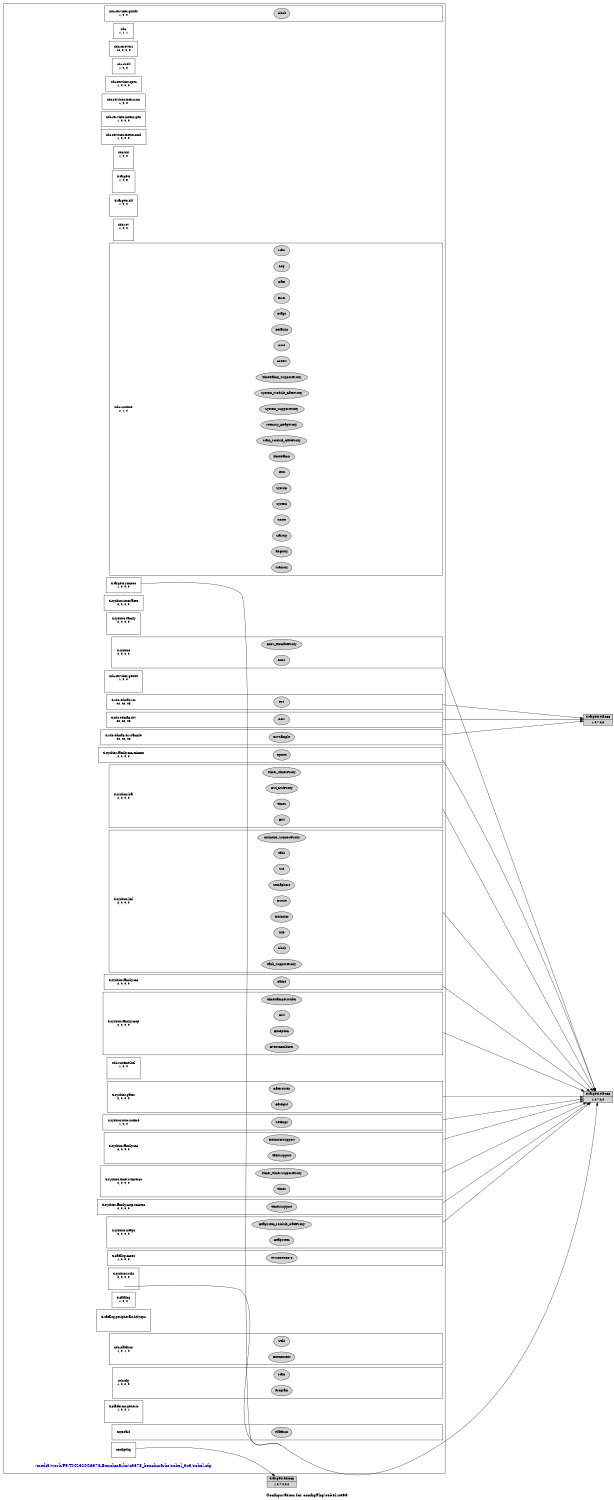 digraph configuration {
    size="7.5,10";
    rankdir=LR;
    ranksep=".50 equally";
    concentrate=true;
    compound=true;
    label="\nConfiguration for configPkg/sobel.xe66"
  node [font=Helvetica, fontsize=14, fontcolor=black];  subgraph cluster0 {label=""; __cfg [label="/media/work/F5/TMS320C6678-Benchmarks/c6678_benchmarks/sobel_3x3/sobel.cfg", color=white, fontcolor=blue];
    node [font=Helvetica, fontsize=10];    subgraph cluster1 {
        label="";
        xdc_services_global__top [shape=box,label="xdc.services.global\n1, 0, 0", color=white];
        xdc_services_global__bot [shape=point,label="", style=invis];
        xdc_services_global_Clock [style=filled,fillcolor=lightgray, label="Clock"];
        xdc_services_global__top -> xdc_services_global_Clock[style=invis];
        xdc_services_global_Clock -> xdc_services_global__bot[style=invis];
    }
    subgraph cluster2 {
        label="";
        xdc__top [shape=box,label="xdc\n1, 1, 1", color=white];
    }
    subgraph cluster3 {
        label="";
        xdc_corevers__top [shape=box,label="xdc.corevers\n16, 0, 2, 0", color=white];
    }
    subgraph cluster4 {
        label="";
        xdc_shelf__top [shape=box,label="xdc.shelf\n1, 0, 0", color=white];
    }
    subgraph cluster5 {
        label="";
        xdc_services_spec__top [shape=box,label="xdc.services.spec\n1, 0, 0, 0", color=white];
    }
    subgraph cluster6 {
        label="";
        xdc_services_intern_xsr__top [shape=box,label="xdc.services.intern.xsr\n1, 0, 0", color=white];
    }
    subgraph cluster7 {
        label="";
        xdc_services_intern_gen__top [shape=box,label="xdc.services.intern.gen\n1, 0, 0, 0", color=white];
    }
    subgraph cluster8 {
        label="";
        xdc_services_intern_cmd__top [shape=box,label="xdc.services.intern.cmd\n1, 0, 0, 0", color=white];
    }
    subgraph cluster9 {
        label="";
        xdc_bld__top [shape=box,label="xdc.bld\n1, 0, 2", color=white];
        xdc_bld__bot [shape=point,label="", style=invis];
    }
    subgraph cluster10 {
        label="";
        ti_targets__top [shape=box,label="ti.targets\n1, 0, 3", color=white];
        ti_targets__bot [shape=point,label="", style=invis];
    }
    subgraph cluster11 {
        label="";
        ti_targets_elf__top [shape=box,label="ti.targets.elf\n1, 0, 0", color=white];
        ti_targets_elf__bot [shape=point,label="", style=invis];
    }
    subgraph cluster12 {
        label="";
        xdc_rov__top [shape=box,label="xdc.rov\n1, 0, 0", color=white];
        xdc_rov__bot [shape=point,label="", style=invis];
    }
    subgraph cluster13 {
        label="";
        xdc_runtime__top [shape=box,label="xdc.runtime\n2, 1, 0", color=white];
        xdc_runtime__bot [shape=point,label="", style=invis];
        xdc_runtime_Assert [style=filled,fillcolor=lightgray, label="Assert"];
        xdc_runtime__top -> xdc_runtime_Assert[style=invis];
        xdc_runtime_Assert -> xdc_runtime__bot[style=invis];
        xdc_runtime_Core [style=filled,fillcolor=lightgray, label="Core"];
        xdc_runtime__top -> xdc_runtime_Core[style=invis];
        xdc_runtime_Core -> xdc_runtime__bot[style=invis];
        xdc_runtime_Defaults [style=filled,fillcolor=lightgray, label="Defaults"];
        xdc_runtime__top -> xdc_runtime_Defaults[style=invis];
        xdc_runtime_Defaults -> xdc_runtime__bot[style=invis];
        xdc_runtime_Diags [style=filled,fillcolor=lightgray, label="Diags"];
        xdc_runtime__top -> xdc_runtime_Diags[style=invis];
        xdc_runtime_Diags -> xdc_runtime__bot[style=invis];
        xdc_runtime_Error [style=filled,fillcolor=lightgray, label="Error"];
        xdc_runtime__top -> xdc_runtime_Error[style=invis];
        xdc_runtime_Error -> xdc_runtime__bot[style=invis];
        xdc_runtime_Gate [style=filled,fillcolor=lightgray, label="Gate"];
        xdc_runtime__top -> xdc_runtime_Gate[style=invis];
        xdc_runtime_Gate -> xdc_runtime__bot[style=invis];
        xdc_runtime_Log [style=filled,fillcolor=lightgray, label="Log"];
        xdc_runtime__top -> xdc_runtime_Log[style=invis];
        xdc_runtime_Log -> xdc_runtime__bot[style=invis];
        xdc_runtime_Main [style=filled,fillcolor=lightgray, label="Main"];
        xdc_runtime__top -> xdc_runtime_Main[style=invis];
        xdc_runtime_Main -> xdc_runtime__bot[style=invis];
        xdc_runtime_Memory [style=filled,fillcolor=lightgray, label="Memory"];
        xdc_runtime__top -> xdc_runtime_Memory[style=invis];
        xdc_runtime_Memory -> xdc_runtime__bot[style=invis];
        xdc_runtime_Registry [style=filled,fillcolor=lightgray, label="Registry"];
        xdc_runtime__top -> xdc_runtime_Registry[style=invis];
        xdc_runtime_Registry -> xdc_runtime__bot[style=invis];
        xdc_runtime_Startup [style=filled,fillcolor=lightgray, label="Startup"];
        xdc_runtime__top -> xdc_runtime_Startup[style=invis];
        xdc_runtime_Startup -> xdc_runtime__bot[style=invis];
        xdc_runtime_Reset [style=filled,fillcolor=lightgray, label="Reset"];
        xdc_runtime__top -> xdc_runtime_Reset[style=invis];
        xdc_runtime_Reset -> xdc_runtime__bot[style=invis];
        xdc_runtime_System [style=filled,fillcolor=lightgray, label="System"];
        xdc_runtime__top -> xdc_runtime_System[style=invis];
        xdc_runtime_System -> xdc_runtime__bot[style=invis];
        xdc_runtime_SysMin [style=filled,fillcolor=lightgray, label="SysMin"];
        xdc_runtime__top -> xdc_runtime_SysMin[style=invis];
        xdc_runtime_SysMin -> xdc_runtime__bot[style=invis];
        xdc_runtime_Text [style=filled,fillcolor=lightgray, label="Text"];
        xdc_runtime__top -> xdc_runtime_Text[style=invis];
        xdc_runtime_Text -> xdc_runtime__bot[style=invis];
        xdc_runtime_Timestamp [style=filled,fillcolor=lightgray, label="Timestamp"];
        xdc_runtime__top -> xdc_runtime_Timestamp[style=invis];
        xdc_runtime_Timestamp -> xdc_runtime__bot[style=invis];
        xdc_runtime_Main_Module_GateProxy [style=filled,fillcolor=lightgray, label="Main_Module_GateProxy"];
        xdc_runtime__top -> xdc_runtime_Main_Module_GateProxy[style=invis];
        xdc_runtime_Main_Module_GateProxy -> xdc_runtime__bot[style=invis];
        xdc_runtime_Memory_HeapProxy [style=filled,fillcolor=lightgray, label="Memory_HeapProxy"];
        xdc_runtime__top -> xdc_runtime_Memory_HeapProxy[style=invis];
        xdc_runtime_Memory_HeapProxy -> xdc_runtime__bot[style=invis];
        xdc_runtime_System_SupportProxy [style=filled,fillcolor=lightgray, label="System_SupportProxy"];
        xdc_runtime__top -> xdc_runtime_System_SupportProxy[style=invis];
        xdc_runtime_System_SupportProxy -> xdc_runtime__bot[style=invis];
        xdc_runtime_System_Module_GateProxy [style=filled,fillcolor=lightgray, label="System_Module_GateProxy"];
        xdc_runtime__top -> xdc_runtime_System_Module_GateProxy[style=invis];
        xdc_runtime_System_Module_GateProxy -> xdc_runtime__bot[style=invis];
        xdc_runtime_Timestamp_SupportProxy [style=filled,fillcolor=lightgray, label="Timestamp_SupportProxy"];
        xdc_runtime__top -> xdc_runtime_Timestamp_SupportProxy[style=invis];
        xdc_runtime_Timestamp_SupportProxy -> xdc_runtime__bot[style=invis];
    }
    subgraph cluster14 {
        label="";
        ti_targets_rts6000__top [shape=box,label="ti.targets.rts6000\n1, 0, 0, 0", color=white];
    }
    subgraph cluster15 {
        label="";
        ti_sysbios_interfaces__top [shape=box,label="ti.sysbios.interfaces\n2, 0, 0, 0", color=white];
    }
    subgraph cluster16 {
        label="";
        ti_sysbios_family__top [shape=box,label="ti.sysbios.family\n2, 0, 0, 0", color=white];
        ti_sysbios_family__bot [shape=point,label="", style=invis];
    }
    subgraph cluster17 {
        label="";
        ti_sysbios__top [shape=box,label="ti.sysbios\n2, 0, 0, 0", color=white];
        ti_sysbios__bot [shape=point,label="", style=invis];
        ti_sysbios_BIOS [style=filled,fillcolor=lightgray, label="BIOS"];
        ti_sysbios__top -> ti_sysbios_BIOS[style=invis];
        ti_sysbios_BIOS -> ti_sysbios__bot[style=invis];
        ti_sysbios_BIOS_RtsGateProxy [style=filled,fillcolor=lightgray, label="BIOS_RtsGateProxy"];
        ti_sysbios__top -> ti_sysbios_BIOS_RtsGateProxy[style=invis];
        ti_sysbios_BIOS_RtsGateProxy -> ti_sysbios__bot[style=invis];
    }
    subgraph cluster18 {
        label="";
        xdc_services_getset__top [shape=box,label="xdc.services.getset\n1, 0, 0", color=white];
        xdc_services_getset__bot [shape=point,label="", style=invis];
    }
    subgraph cluster19 {
        label="";
        ti_sdo_edma3_rm__top [shape=box,label="ti.sdo.edma3.rm\n02, 02, 05", color=white];
        ti_sdo_edma3_rm__bot [shape=point,label="", style=invis];
        ti_sdo_edma3_rm_RM [style=filled,fillcolor=lightgray, label="RM"];
        ti_sdo_edma3_rm__top -> ti_sdo_edma3_rm_RM[style=invis];
        ti_sdo_edma3_rm_RM -> ti_sdo_edma3_rm__bot[style=invis];
    }
    subgraph cluster20 {
        label="";
        ti_sdo_edma3_drv__top [shape=box,label="ti.sdo.edma3.drv\n02, 02, 05", color=white];
        ti_sdo_edma3_drv__bot [shape=point,label="", style=invis];
        ti_sdo_edma3_drv_DRV [style=filled,fillcolor=lightgray, label="DRV"];
        ti_sdo_edma3_drv__top -> ti_sdo_edma3_drv_DRV[style=invis];
        ti_sdo_edma3_drv_DRV -> ti_sdo_edma3_drv__bot[style=invis];
    }
    subgraph cluster21 {
        label="";
        ti_sysbios_hal__top [shape=box,label="ti.sysbios.hal\n2, 0, 0, 0", color=white];
        ti_sysbios_hal__bot [shape=point,label="", style=invis];
        ti_sysbios_hal_Hwi [style=filled,fillcolor=lightgray, label="Hwi"];
        ti_sysbios_hal__top -> ti_sysbios_hal_Hwi[style=invis];
        ti_sysbios_hal_Hwi -> ti_sysbios_hal__bot[style=invis];
        ti_sysbios_hal_Timer [style=filled,fillcolor=lightgray, label="Timer"];
        ti_sysbios_hal__top -> ti_sysbios_hal_Timer[style=invis];
        ti_sysbios_hal_Timer -> ti_sysbios_hal__bot[style=invis];
        ti_sysbios_hal_Hwi_HwiProxy [style=filled,fillcolor=lightgray, label="Hwi_HwiProxy"];
        ti_sysbios_hal__top -> ti_sysbios_hal_Hwi_HwiProxy[style=invis];
        ti_sysbios_hal_Hwi_HwiProxy -> ti_sysbios_hal__bot[style=invis];
        ti_sysbios_hal_Timer_TimerProxy [style=filled,fillcolor=lightgray, label="Timer_TimerProxy"];
        ti_sysbios_hal__top -> ti_sysbios_hal_Timer_TimerProxy[style=invis];
        ti_sysbios_hal_Timer_TimerProxy -> ti_sysbios_hal__bot[style=invis];
    }
    subgraph cluster22 {
        label="";
        ti_sysbios_knl__top [shape=box,label="ti.sysbios.knl\n2, 0, 0, 0", color=white];
        ti_sysbios_knl__bot [shape=point,label="", style=invis];
        ti_sysbios_knl_Clock [style=filled,fillcolor=lightgray, label="Clock"];
        ti_sysbios_knl__top -> ti_sysbios_knl_Clock[style=invis];
        ti_sysbios_knl_Clock -> ti_sysbios_knl__bot[style=invis];
        ti_sysbios_knl_Idle [style=filled,fillcolor=lightgray, label="Idle"];
        ti_sysbios_knl__top -> ti_sysbios_knl_Idle[style=invis];
        ti_sysbios_knl_Idle -> ti_sysbios_knl__bot[style=invis];
        ti_sysbios_knl_Intrinsics [style=filled,fillcolor=lightgray, label="Intrinsics"];
        ti_sysbios_knl__top -> ti_sysbios_knl_Intrinsics[style=invis];
        ti_sysbios_knl_Intrinsics -> ti_sysbios_knl__bot[style=invis];
        ti_sysbios_knl_Queue [style=filled,fillcolor=lightgray, label="Queue"];
        ti_sysbios_knl__top -> ti_sysbios_knl_Queue[style=invis];
        ti_sysbios_knl_Queue -> ti_sysbios_knl__bot[style=invis];
        ti_sysbios_knl_Semaphore [style=filled,fillcolor=lightgray, label="Semaphore"];
        ti_sysbios_knl__top -> ti_sysbios_knl_Semaphore[style=invis];
        ti_sysbios_knl_Semaphore -> ti_sysbios_knl__bot[style=invis];
        ti_sysbios_knl_Swi [style=filled,fillcolor=lightgray, label="Swi"];
        ti_sysbios_knl__top -> ti_sysbios_knl_Swi[style=invis];
        ti_sysbios_knl_Swi -> ti_sysbios_knl__bot[style=invis];
        ti_sysbios_knl_Task [style=filled,fillcolor=lightgray, label="Task"];
        ti_sysbios_knl__top -> ti_sysbios_knl_Task[style=invis];
        ti_sysbios_knl_Task -> ti_sysbios_knl__bot[style=invis];
        ti_sysbios_knl_Intrinsics_SupportProxy [style=filled,fillcolor=lightgray, label="Intrinsics_SupportProxy"];
        ti_sysbios_knl__top -> ti_sysbios_knl_Intrinsics_SupportProxy[style=invis];
        ti_sysbios_knl_Intrinsics_SupportProxy -> ti_sysbios_knl__bot[style=invis];
        ti_sysbios_knl_Task_SupportProxy [style=filled,fillcolor=lightgray, label="Task_SupportProxy"];
        ti_sysbios_knl__top -> ti_sysbios_knl_Task_SupportProxy[style=invis];
        ti_sysbios_knl_Task_SupportProxy -> ti_sysbios_knl__bot[style=invis];
    }
    subgraph cluster23 {
        label="";
        ti_sdo_edma3_drv_sample__top [shape=box,label="ti.sdo.edma3.drv.sample\n02, 02, 05", color=white];
        ti_sdo_edma3_drv_sample__bot [shape=point,label="", style=invis];
        ti_sdo_edma3_drv_sample_DrvSample [style=filled,fillcolor=lightgray, label="DrvSample"];
        ti_sdo_edma3_drv_sample__top -> ti_sdo_edma3_drv_sample_DrvSample[style=invis];
        ti_sdo_edma3_drv_sample_DrvSample -> ti_sdo_edma3_drv_sample__bot[style=invis];
    }
    subgraph cluster24 {
        label="";
        ti_sysbios_family_c66__top [shape=box,label="ti.sysbios.family.c66\n2, 0, 0, 0", color=white];
        ti_sysbios_family_c66__bot [shape=point,label="", style=invis];
        ti_sysbios_family_c66_Cache [style=filled,fillcolor=lightgray, label="Cache"];
        ti_sysbios_family_c66__top -> ti_sysbios_family_c66_Cache[style=invis];
        ti_sysbios_family_c66_Cache -> ti_sysbios_family_c66__bot[style=invis];
    }
    subgraph cluster25 {
        label="";
        ti_sysbios_family_c64p__top [shape=box,label="ti.sysbios.family.c64p\n2, 0, 0, 0", color=white];
        ti_sysbios_family_c64p__bot [shape=point,label="", style=invis];
        ti_sysbios_family_c64p_EventCombiner [style=filled,fillcolor=lightgray, label="EventCombiner"];
        ti_sysbios_family_c64p__top -> ti_sysbios_family_c64p_EventCombiner[style=invis];
        ti_sysbios_family_c64p_EventCombiner -> ti_sysbios_family_c64p__bot[style=invis];
        ti_sysbios_family_c64p_Exception [style=filled,fillcolor=lightgray, label="Exception"];
        ti_sysbios_family_c64p__top -> ti_sysbios_family_c64p_Exception[style=invis];
        ti_sysbios_family_c64p_Exception -> ti_sysbios_family_c64p__bot[style=invis];
        ti_sysbios_family_c64p_Hwi [style=filled,fillcolor=lightgray, label="Hwi"];
        ti_sysbios_family_c64p__top -> ti_sysbios_family_c64p_Hwi[style=invis];
        ti_sysbios_family_c64p_Hwi -> ti_sysbios_family_c64p__bot[style=invis];
        ti_sysbios_family_c64p_TimestampProvider [style=filled,fillcolor=lightgray, label="TimestampProvider"];
        ti_sysbios_family_c64p__top -> ti_sysbios_family_c64p_TimestampProvider[style=invis];
        ti_sysbios_family_c64p_TimestampProvider -> ti_sysbios_family_c64p__bot[style=invis];
    }
    subgraph cluster26 {
        label="";
        ti_sysbios_family_c66_tci66xx__top [shape=box,label="ti.sysbios.family.c66.tci66xx\n2, 0, 0, 0", color=white];
        ti_sysbios_family_c66_tci66xx__bot [shape=point,label="", style=invis];
        ti_sysbios_family_c66_tci66xx_CpIntc [style=filled,fillcolor=lightgray, label="CpIntc"];
        ti_sysbios_family_c66_tci66xx__top -> ti_sysbios_family_c66_tci66xx_CpIntc[style=invis];
        ti_sysbios_family_c66_tci66xx_CpIntc -> ti_sysbios_family_c66_tci66xx__bot[style=invis];
    }
    subgraph cluster27 {
        label="";
        xdc_runtime_knl__top [shape=box,label="xdc.runtime.knl\n1, 0, 0", color=white];
        xdc_runtime_knl__bot [shape=point,label="", style=invis];
    }
    subgraph cluster28 {
        label="";
        ti_sysbios_gates__top [shape=box,label="ti.sysbios.gates\n2, 0, 0, 0", color=white];
        ti_sysbios_gates__bot [shape=point,label="", style=invis];
        ti_sysbios_gates_GateHwi [style=filled,fillcolor=lightgray, label="GateHwi"];
        ti_sysbios_gates__top -> ti_sysbios_gates_GateHwi[style=invis];
        ti_sysbios_gates_GateHwi -> ti_sysbios_gates__bot[style=invis];
        ti_sysbios_gates_GateMutex [style=filled,fillcolor=lightgray, label="GateMutex"];
        ti_sysbios_gates__top -> ti_sysbios_gates_GateMutex[style=invis];
        ti_sysbios_gates_GateMutex -> ti_sysbios_gates__bot[style=invis];
    }
    subgraph cluster29 {
        label="";
        ti_sysbios_xdcruntime__top [shape=box,label="ti.sysbios.xdcruntime\n1, 0, 0", color=white];
        ti_sysbios_xdcruntime__bot [shape=point,label="", style=invis];
        ti_sysbios_xdcruntime_Settings [style=filled,fillcolor=lightgray, label="Settings"];
        ti_sysbios_xdcruntime__top -> ti_sysbios_xdcruntime_Settings[style=invis];
        ti_sysbios_xdcruntime_Settings -> ti_sysbios_xdcruntime__bot[style=invis];
    }
    subgraph cluster30 {
        label="";
        ti_sysbios_family_c62__top [shape=box,label="ti.sysbios.family.c62\n2, 0, 0, 0", color=white];
        ti_sysbios_family_c62__bot [shape=point,label="", style=invis];
        ti_sysbios_family_c62_TaskSupport [style=filled,fillcolor=lightgray, label="TaskSupport"];
        ti_sysbios_family_c62__top -> ti_sysbios_family_c62_TaskSupport[style=invis];
        ti_sysbios_family_c62_TaskSupport -> ti_sysbios_family_c62__bot[style=invis];
        ti_sysbios_family_c62_IntrinsicsSupport [style=filled,fillcolor=lightgray, label="IntrinsicsSupport"];
        ti_sysbios_family_c62__top -> ti_sysbios_family_c62_IntrinsicsSupport[style=invis];
        ti_sysbios_family_c62_IntrinsicsSupport -> ti_sysbios_family_c62__bot[style=invis];
    }
    subgraph cluster31 {
        label="";
        ti_sysbios_timers_timer64__top [shape=box,label="ti.sysbios.timers.timer64\n2, 0, 0, 0", color=white];
        ti_sysbios_timers_timer64__bot [shape=point,label="", style=invis];
        ti_sysbios_timers_timer64_Timer [style=filled,fillcolor=lightgray, label="Timer"];
        ti_sysbios_timers_timer64__top -> ti_sysbios_timers_timer64_Timer[style=invis];
        ti_sysbios_timers_timer64_Timer -> ti_sysbios_timers_timer64__bot[style=invis];
        ti_sysbios_timers_timer64_Timer_TimerSupportProxy [style=filled,fillcolor=lightgray, label="Timer_TimerSupportProxy"];
        ti_sysbios_timers_timer64__top -> ti_sysbios_timers_timer64_Timer_TimerSupportProxy[style=invis];
        ti_sysbios_timers_timer64_Timer_TimerSupportProxy -> ti_sysbios_timers_timer64__bot[style=invis];
    }
    subgraph cluster32 {
        label="";
        ti_sysbios_family_c64p_tci6488__top [shape=box,label="ti.sysbios.family.c64p.tci6488\n2, 0, 0, 0", color=white];
        ti_sysbios_family_c64p_tci6488__bot [shape=point,label="", style=invis];
        ti_sysbios_family_c64p_tci6488_TimerSupport [style=filled,fillcolor=lightgray, label="TimerSupport"];
        ti_sysbios_family_c64p_tci6488__top -> ti_sysbios_family_c64p_tci6488_TimerSupport[style=invis];
        ti_sysbios_family_c64p_tci6488_TimerSupport -> ti_sysbios_family_c64p_tci6488__bot[style=invis];
    }
    subgraph cluster33 {
        label="";
        ti_sysbios_heaps__top [shape=box,label="ti.sysbios.heaps\n2, 0, 0, 0", color=white];
        ti_sysbios_heaps__bot [shape=point,label="", style=invis];
        ti_sysbios_heaps_HeapMem [style=filled,fillcolor=lightgray, label="HeapMem"];
        ti_sysbios_heaps__top -> ti_sysbios_heaps_HeapMem[style=invis];
        ti_sysbios_heaps_HeapMem -> ti_sysbios_heaps__bot[style=invis];
        ti_sysbios_heaps_HeapMem_Module_GateProxy [style=filled,fillcolor=lightgray, label="HeapMem_Module_GateProxy"];
        ti_sysbios_heaps__top -> ti_sysbios_heaps_HeapMem_Module_GateProxy[style=invis];
        ti_sysbios_heaps_HeapMem_Module_GateProxy -> ti_sysbios_heaps__bot[style=invis];
    }
    subgraph cluster34 {
        label="";
        ti_sysbios_utils__top [shape=box,label="ti.sysbios.utils\n2, 0, 0, 0", color=white];
        ti_sysbios_utils__bot [shape=point,label="", style=invis];
    }
    subgraph cluster35 {
        label="";
        ti_catalog_c6000__top [shape=box,label="ti.catalog.c6000\n1, 0, 0, 0", color=white];
        ti_catalog_c6000__bot [shape=point,label="", style=invis];
        ti_catalog_c6000_TMS320C6678 [style=filled,fillcolor=lightgray, label="TMS320C6678"];
        ti_catalog_c6000__top -> ti_catalog_c6000_TMS320C6678[style=invis];
        ti_catalog_c6000_TMS320C6678 -> ti_catalog_c6000__bot[style=invis];
    }
    subgraph cluster36 {
        label="";
        ti_catalog__top [shape=box,label="ti.catalog\n1, 0, 0", color=white];
    }
    subgraph cluster37 {
        label="";
        ti_catalog_peripherals_hdvicp2__top [shape=box,label="ti.catalog.peripherals.hdvicp2\n", color=white];
        ti_catalog_peripherals_hdvicp2__bot [shape=point,label="", style=invis];
    }
    subgraph cluster38 {
        label="";
        xdc_platform__top [shape=box,label="xdc.platform\n1, 0, 1, 0", color=white];
        xdc_platform__bot [shape=point,label="", style=invis];
        xdc_platform_ExeContext [style=filled,fillcolor=lightgray, label="ExeContext"];
        xdc_platform__top -> xdc_platform_ExeContext[style=invis];
        xdc_platform_ExeContext -> xdc_platform__bot[style=invis];
        xdc_platform_Utils [style=filled,fillcolor=lightgray, label="Utils"];
        xdc_platform__top -> xdc_platform_Utils[style=invis];
        xdc_platform_Utils -> xdc_platform__bot[style=invis];
    }
    subgraph cluster39 {
        label="";
        xdc_cfg__top [shape=box,label="xdc.cfg\n1, 0, 2, 0", color=white];
        xdc_cfg__bot [shape=point,label="", style=invis];
        xdc_cfg_Program [style=filled,fillcolor=lightgray, label="Program"];
        xdc_cfg__top -> xdc_cfg_Program[style=invis];
        xdc_cfg_Program -> xdc_cfg__bot[style=invis];
        xdc_cfg_Main [style=filled,fillcolor=lightgray, label="Main"];
        xdc_cfg__top -> xdc_cfg_Main[style=invis];
        xdc_cfg_Main -> xdc_cfg__bot[style=invis];
    }
    subgraph cluster40 {
        label="";
        ti_platforms_generic__top [shape=box,label="ti.platforms.generic\n1, 0, 0, 1", color=white];
        ti_platforms_generic__bot [shape=point,label="", style=invis];
    }
    subgraph cluster41 {
        label="";
        myBoard__top [shape=box,label="myBoard\n", color=white];
        myBoard__bot [shape=point,label="", style=invis];
        myBoard_Platform [style=filled,fillcolor=lightgray, label="Platform"];
        myBoard__top -> myBoard_Platform[style=invis];
        myBoard_Platform -> myBoard__bot[style=invis];
    }
    subgraph cluster42 {
        label="";
        configPkg__top [shape=box,label="configPkg\n", color=white];
    }
  }
  node [font=Helvetica, fontsize=10];
    ti_targets_elf_C66__1_0_7__2_0 [shape=record,label="ti.targets.elf.C66|1,0,7.2,0",style=filled, fillcolor=lightgrey];
    ti_targets_rts6000__top -> ti_targets_elf_C66__1_0_7__2_0 [ltail=cluster14];
    ti_targets_elf_C66__1_0_7__2_0 [shape=record,label="ti.targets.elf.C66|1,0,7.2,0",style=filled, fillcolor=lightgrey];
    ti_sysbios__bot -> ti_targets_elf_C66__1_0_7__2_0 [ltail=cluster17];
    ti_targets_elf_C66__1_0_7__2_3 [shape=record,label="ti.targets.elf.C66|1,0,7.2,3",style=filled, fillcolor=lightgrey];
    ti_sdo_edma3_rm__bot -> ti_targets_elf_C66__1_0_7__2_3 [ltail=cluster19];
    ti_targets_elf_C66__1_0_7__2_3 [shape=record,label="ti.targets.elf.C66|1,0,7.2,3",style=filled, fillcolor=lightgrey];
    ti_sdo_edma3_drv__bot -> ti_targets_elf_C66__1_0_7__2_3 [ltail=cluster20];
    ti_targets_elf_C66__1_0_7__2_0 [shape=record,label="ti.targets.elf.C66|1,0,7.2,0",style=filled, fillcolor=lightgrey];
    ti_sysbios_hal__bot -> ti_targets_elf_C66__1_0_7__2_0 [ltail=cluster21];
    ti_targets_elf_C66__1_0_7__2_0 [shape=record,label="ti.targets.elf.C66|1,0,7.2,0",style=filled, fillcolor=lightgrey];
    ti_sysbios_knl__bot -> ti_targets_elf_C66__1_0_7__2_0 [ltail=cluster22];
    ti_targets_elf_C66__1_0_7__2_3 [shape=record,label="ti.targets.elf.C66|1,0,7.2,3",style=filled, fillcolor=lightgrey];
    ti_sdo_edma3_drv_sample__bot -> ti_targets_elf_C66__1_0_7__2_3 [ltail=cluster23];
    ti_targets_elf_C66__1_0_7__2_0 [shape=record,label="ti.targets.elf.C66|1,0,7.2,0",style=filled, fillcolor=lightgrey];
    ti_sysbios_family_c66__bot -> ti_targets_elf_C66__1_0_7__2_0 [ltail=cluster24];
    ti_targets_elf_C66__1_0_7__2_0 [shape=record,label="ti.targets.elf.C66|1,0,7.2,0",style=filled, fillcolor=lightgrey];
    ti_sysbios_family_c64p__bot -> ti_targets_elf_C66__1_0_7__2_0 [ltail=cluster25];
    ti_targets_elf_C66__1_0_7__2_0 [shape=record,label="ti.targets.elf.C66|1,0,7.2,0",style=filled, fillcolor=lightgrey];
    ti_sysbios_family_c66_tci66xx__bot -> ti_targets_elf_C66__1_0_7__2_0 [ltail=cluster26];
    ti_targets_elf_C66__1_0_7__2_0 [shape=record,label="ti.targets.elf.C66|1,0,7.2,0",style=filled, fillcolor=lightgrey];
    ti_sysbios_gates__bot -> ti_targets_elf_C66__1_0_7__2_0 [ltail=cluster28];
    ti_targets_elf_C66__1_0_7__2_0 [shape=record,label="ti.targets.elf.C66|1,0,7.2,0",style=filled, fillcolor=lightgrey];
    ti_sysbios_xdcruntime__bot -> ti_targets_elf_C66__1_0_7__2_0 [ltail=cluster29];
    ti_targets_elf_C66__1_0_7__2_0 [shape=record,label="ti.targets.elf.C66|1,0,7.2,0",style=filled, fillcolor=lightgrey];
    ti_sysbios_family_c62__bot -> ti_targets_elf_C66__1_0_7__2_0 [ltail=cluster30];
    ti_targets_elf_C66__1_0_7__2_0 [shape=record,label="ti.targets.elf.C66|1,0,7.2,0",style=filled, fillcolor=lightgrey];
    ti_sysbios_timers_timer64__bot -> ti_targets_elf_C66__1_0_7__2_0 [ltail=cluster31];
    ti_targets_elf_C66__1_0_7__2_0 [shape=record,label="ti.targets.elf.C66|1,0,7.2,0",style=filled, fillcolor=lightgrey];
    ti_sysbios_family_c64p_tci6488__bot -> ti_targets_elf_C66__1_0_7__2_0 [ltail=cluster32];
    ti_targets_elf_C66__1_0_7__2_0 [shape=record,label="ti.targets.elf.C66|1,0,7.2,0",style=filled, fillcolor=lightgrey];
    ti_sysbios_heaps__bot -> ti_targets_elf_C66__1_0_7__2_0 [ltail=cluster33];
    ti_targets_elf_C66__1_0_7__2_0 [shape=record,label="ti.targets.elf.C66|1,0,7.2,0",style=filled, fillcolor=lightgrey];
    ti_sysbios_utils__bot -> ti_targets_elf_C66__1_0_7__2_0 [ltail=cluster34];
    ti_targets_elf_C66__1_0_7__4_0_2 [shape=record,label="ti.targets.elf.C66|1,0,7.4,0,2",style=filled, fillcolor=lightgrey];
    configPkg__top -> ti_targets_elf_C66__1_0_7__4_0_2 [ltail=cluster42];
}
